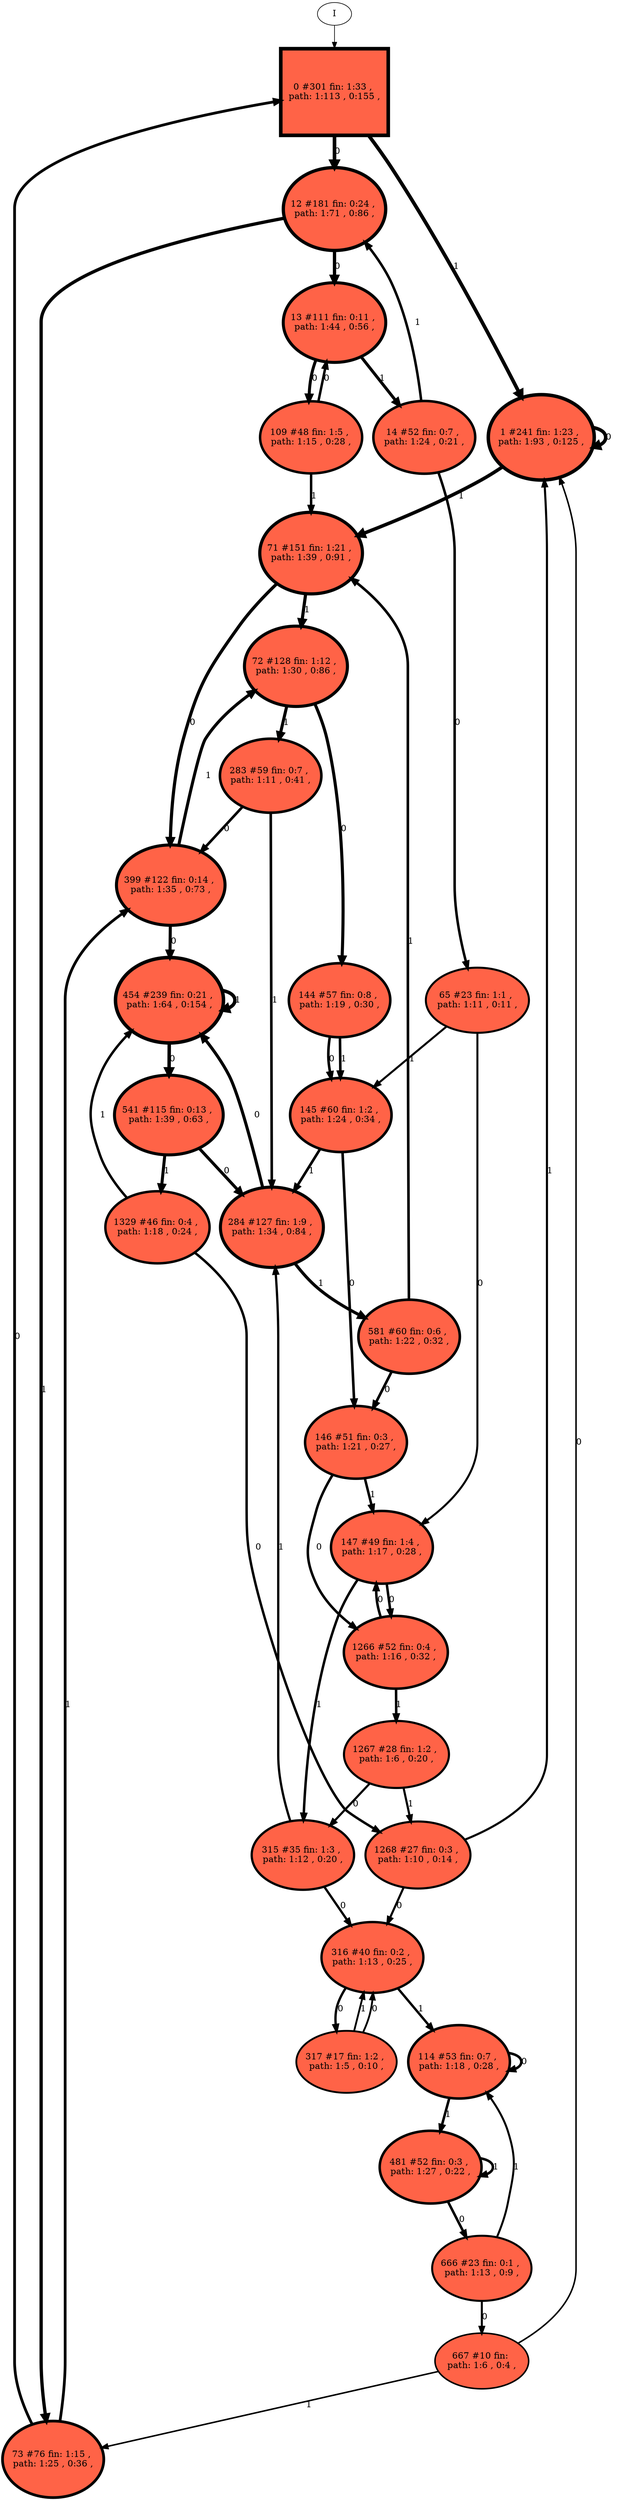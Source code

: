 // produced with flexfringe // 
digraph DFA {
	0 [label="root" shape=box];
		I -> 0;
	0 [ label="0 #301 fin: 1:33 , 
 path: 1:113 , 0:155 , " , style=filled, fillcolor="tomato", width=1.90366, height=1.90366, penwidth=5.71043];
		0 -> 1 [label="1 " , penwidth=5.71043 ];
		0 -> 12 [label="0 " , penwidth=5.71043 ];
	1 [ label="1 #241 fin: 1:23 , 
 path: 1:93 , 0:125 , " , style=filled, fillcolor="tomato", width=1.8701, height=1.8701, penwidth=5.48894];
		1 -> 71 [label="1 " , penwidth=5.48894 ];
		1 -> 1 [label="0 " , penwidth=5.48894 ];
	12 [ label="12 #181 fin: 0:24 , 
 path: 1:71 , 0:86 , " , style=filled, fillcolor="tomato", width=1.8252, height=1.8252, penwidth=5.20401];
		12 -> 73 [label="1 " , penwidth=5.20401 ];
		12 -> 13 [label="0 " , penwidth=5.20401 ];
	71 [ label="71 #151 fin: 1:21 , 
 path: 1:39 , 0:91 , " , style=filled, fillcolor="tomato", width=1.79573, height=1.79573, penwidth=5.02388];
		71 -> 72 [label="1 " , penwidth=5.02388 ];
		71 -> 399 [label="0 " , penwidth=5.02388 ];
	73 [ label="73 #76 fin: 1:15 , 
 path: 1:25 , 0:36 , " , style=filled, fillcolor="tomato", width=1.67594, height=1.67594, penwidth=4.34381];
		73 -> 399 [label="1 " , penwidth=4.34381 ];
		73 -> 0 [label="0 " , penwidth=4.34381 ];
	13 [ label="13 #111 fin: 0:11 , 
 path: 1:44 , 0:56 , " , style=filled, fillcolor="tomato", width=1.74371, height=1.74371, penwidth=4.7185];
		13 -> 14 [label="1 " , penwidth=4.7185 ];
		13 -> 109 [label="0 " , penwidth=4.7185 ];
	72 [ label="72 #128 fin: 1:12 , 
 path: 1:30 , 0:86 , " , style=filled, fillcolor="tomato", width=1.76812, height=1.76812, penwidth=4.85981];
		72 -> 283 [label="1 " , penwidth=4.85981 ];
		72 -> 144 [label="0 " , penwidth=4.85981 ];
	399 [ label="399 #122 fin: 0:14 , 
 path: 1:35 , 0:73 , " , style=filled, fillcolor="tomato", width=1.75996, height=1.75996, penwidth=4.81218];
		399 -> 72 [label="1 " , penwidth=4.81218 ];
		399 -> 454 [label="0 " , penwidth=4.81218 ];
	14 [ label="14 #52 fin: 0:7 , 
 path: 1:24 , 0:21 , " , style=filled, fillcolor="tomato", width=1.60348, height=1.60348, penwidth=3.97029];
		14 -> 12 [label="1 " , penwidth=3.97029 ];
		14 -> 65 [label="0 " , penwidth=3.97029 ];
	109 [ label="109 #48 fin: 1:5 , 
 path: 1:15 , 0:28 , " , style=filled, fillcolor="tomato", width=1.58756, height=1.58756, penwidth=3.89182];
		109 -> 71 [label="1 " , penwidth=3.89182 ];
		109 -> 13 [label="0 " , penwidth=3.89182 ];
	283 [ label="283 #59 fin: 0:7 , 
 path: 1:11 , 0:41 , " , style=filled, fillcolor="tomato", width=1.62813, height=1.62813, penwidth=4.09434];
		283 -> 284 [label="1 " , penwidth=4.09434 ];
		283 -> 399 [label="0 " , penwidth=4.09434 ];
	144 [ label="144 #57 fin: 0:8 , 
 path: 1:19 , 0:30 , " , style=filled, fillcolor="tomato", width=1.62145, height=1.62145, penwidth=4.06044];
		144 -> 145 [label="1 " , penwidth=4.06044 ];
		144 -> 145 [label="0 " , penwidth=4.06044 ];
	454 [ label="454 #239 fin: 0:21 , 
 path: 1:64 , 0:154 , " , style=filled, fillcolor="tomato", width=1.86882, height=1.86882, penwidth=5.48064];
		454 -> 454 [label="1 " , penwidth=5.48064 ];
		454 -> 541 [label="0 " , penwidth=5.48064 ];
	65 [ label="65 #23 fin: 1:1 , 
 path: 1:11 , 0:11 , " , style=filled, fillcolor="tomato", width=1.42985, height=1.42985, penwidth=3.17805];
		65 -> 145 [label="1 " , penwidth=3.17805 ];
		65 -> 147 [label="0 " , penwidth=3.17805 ];
	284 [ label="284 #127 fin: 1:9 , 
 path: 1:34 , 0:84 , " , style=filled, fillcolor="tomato", width=1.76679, height=1.76679, penwidth=4.85203];
		284 -> 581 [label="1 " , penwidth=4.85203 ];
		284 -> 454 [label="0 " , penwidth=4.85203 ];
	145 [ label="145 #60 fin: 1:2 , 
 path: 1:24 , 0:34 , " , style=filled, fillcolor="tomato", width=1.63137, height=1.63137, penwidth=4.11087];
		145 -> 284 [label="1 " , penwidth=4.11087 ];
		145 -> 146 [label="0 " , penwidth=4.11087 ];
	541 [ label="541 #115 fin: 0:13 , 
 path: 1:39 , 0:63 , " , style=filled, fillcolor="tomato", width=1.74982, height=1.74982, penwidth=4.75359];
		541 -> 1329 [label="1 " , penwidth=4.75359 ];
		541 -> 284 [label="0 " , penwidth=4.75359 ];
	581 [ label="581 #60 fin: 0:6 , 
 path: 1:22 , 0:32 , " , style=filled, fillcolor="tomato", width=1.63137, height=1.63137, penwidth=4.11087];
		581 -> 71 [label="1 " , penwidth=4.11087 ];
		581 -> 146 [label="0 " , penwidth=4.11087 ];
	146 [ label="146 #51 fin: 0:3 , 
 path: 1:21 , 0:27 , " , style=filled, fillcolor="tomato", width=1.59964, height=1.59964, penwidth=3.95124];
		146 -> 147 [label="1 " , penwidth=3.95124 ];
		146 -> 1266 [label="0 " , penwidth=3.95124 ];
	1329 [ label="1329 #46 fin: 0:4 , 
 path: 1:18 , 0:24 , " , style=filled, fillcolor="tomato", width=1.57901, height=1.57901, penwidth=3.85015];
		1329 -> 454 [label="1 " , penwidth=3.85015 ];
		1329 -> 1268 [label="0 " , penwidth=3.85015 ];
	147 [ label="147 #49 fin: 1:4 , 
 path: 1:17 , 0:28 , " , style=filled, fillcolor="tomato", width=1.59169, height=1.59169, penwidth=3.91202];
		147 -> 315 [label="1 " , penwidth=3.91202 ];
		147 -> 1266 [label="0 " , penwidth=3.91202 ];
	1266 [ label="1266 #52 fin: 0:4 , 
 path: 1:16 , 0:32 , " , style=filled, fillcolor="tomato", width=1.60348, height=1.60348, penwidth=3.97029];
		1266 -> 1267 [label="1 " , penwidth=3.97029 ];
		1266 -> 147 [label="0 " , penwidth=3.97029 ];
	1267 [ label="1267 #28 fin: 1:2 , 
 path: 1:6 , 0:20 , " , style=filled, fillcolor="tomato", width=1.47414, height=1.47414, penwidth=3.3673];
		1267 -> 1268 [label="1 " , penwidth=3.3673 ];
		1267 -> 315 [label="0 " , penwidth=3.3673 ];
	1268 [ label="1268 #27 fin: 0:3 , 
 path: 1:10 , 0:14 , " , style=filled, fillcolor="tomato", width=1.46608, height=1.46608, penwidth=3.3322];
		1268 -> 1 [label="1 " , penwidth=3.3322 ];
		1268 -> 316 [label="0 " , penwidth=3.3322 ];
	315 [ label="315 #35 fin: 1:3 , 
 path: 1:12 , 0:20 , " , style=filled, fillcolor="tomato", width=1.52247, height=1.52247, penwidth=3.58352];
		315 -> 284 [label="1 " , penwidth=3.58352 ];
		315 -> 316 [label="0 " , penwidth=3.58352 ];
	114 [ label="114 #53 fin: 0:7 , 
 path: 1:18 , 0:28 , " , style=filled, fillcolor="tomato", width=1.60723, height=1.60723, penwidth=3.98898];
		114 -> 481 [label="1 " , penwidth=3.98898 ];
		114 -> 114 [label="0 " , penwidth=3.98898 ];
	316 [ label="316 #40 fin: 0:2 , 
 path: 1:13 , 0:25 , " , style=filled, fillcolor="tomato", width=1.55045, height=1.55045, penwidth=3.71357];
		316 -> 114 [label="1 " , penwidth=3.71357 ];
		316 -> 317 [label="0 " , penwidth=3.71357 ];
	317 [ label="317 #17 fin: 1:2 , 
 path: 1:5 , 0:10 , " , style=filled, fillcolor="tomato", width=1.3585, height=1.3585, penwidth=2.89037];
		317 -> 316 [label="1 " , penwidth=2.89037 ];
		317 -> 316 [label="0 " , penwidth=2.89037 ];
	481 [ label="481 #52 fin: 0:3 , 
 path: 1:27 , 0:22 , " , style=filled, fillcolor="tomato", width=1.60348, height=1.60348, penwidth=3.97029];
		481 -> 481 [label="1 " , penwidth=3.97029 ];
		481 -> 666 [label="0 " , penwidth=3.97029 ];
	666 [ label="666 #23 fin: 0:1 , 
 path: 1:13 , 0:9 , " , style=filled, fillcolor="tomato", width=1.42985, height=1.42985, penwidth=3.17805];
		666 -> 114 [label="1 " , penwidth=3.17805 ];
		666 -> 667 [label="0 " , penwidth=3.17805 ];
	667 [ label="667 #10 fin: 
 path: 1:6 , 0:4 , " , style=filled, fillcolor="tomato", width=1.22316, height=1.22316, penwidth=2.3979];
		667 -> 73 [label="1 " , penwidth=2.3979 ];
		667 -> 1 [label="0 " , penwidth=2.3979 ];
}
